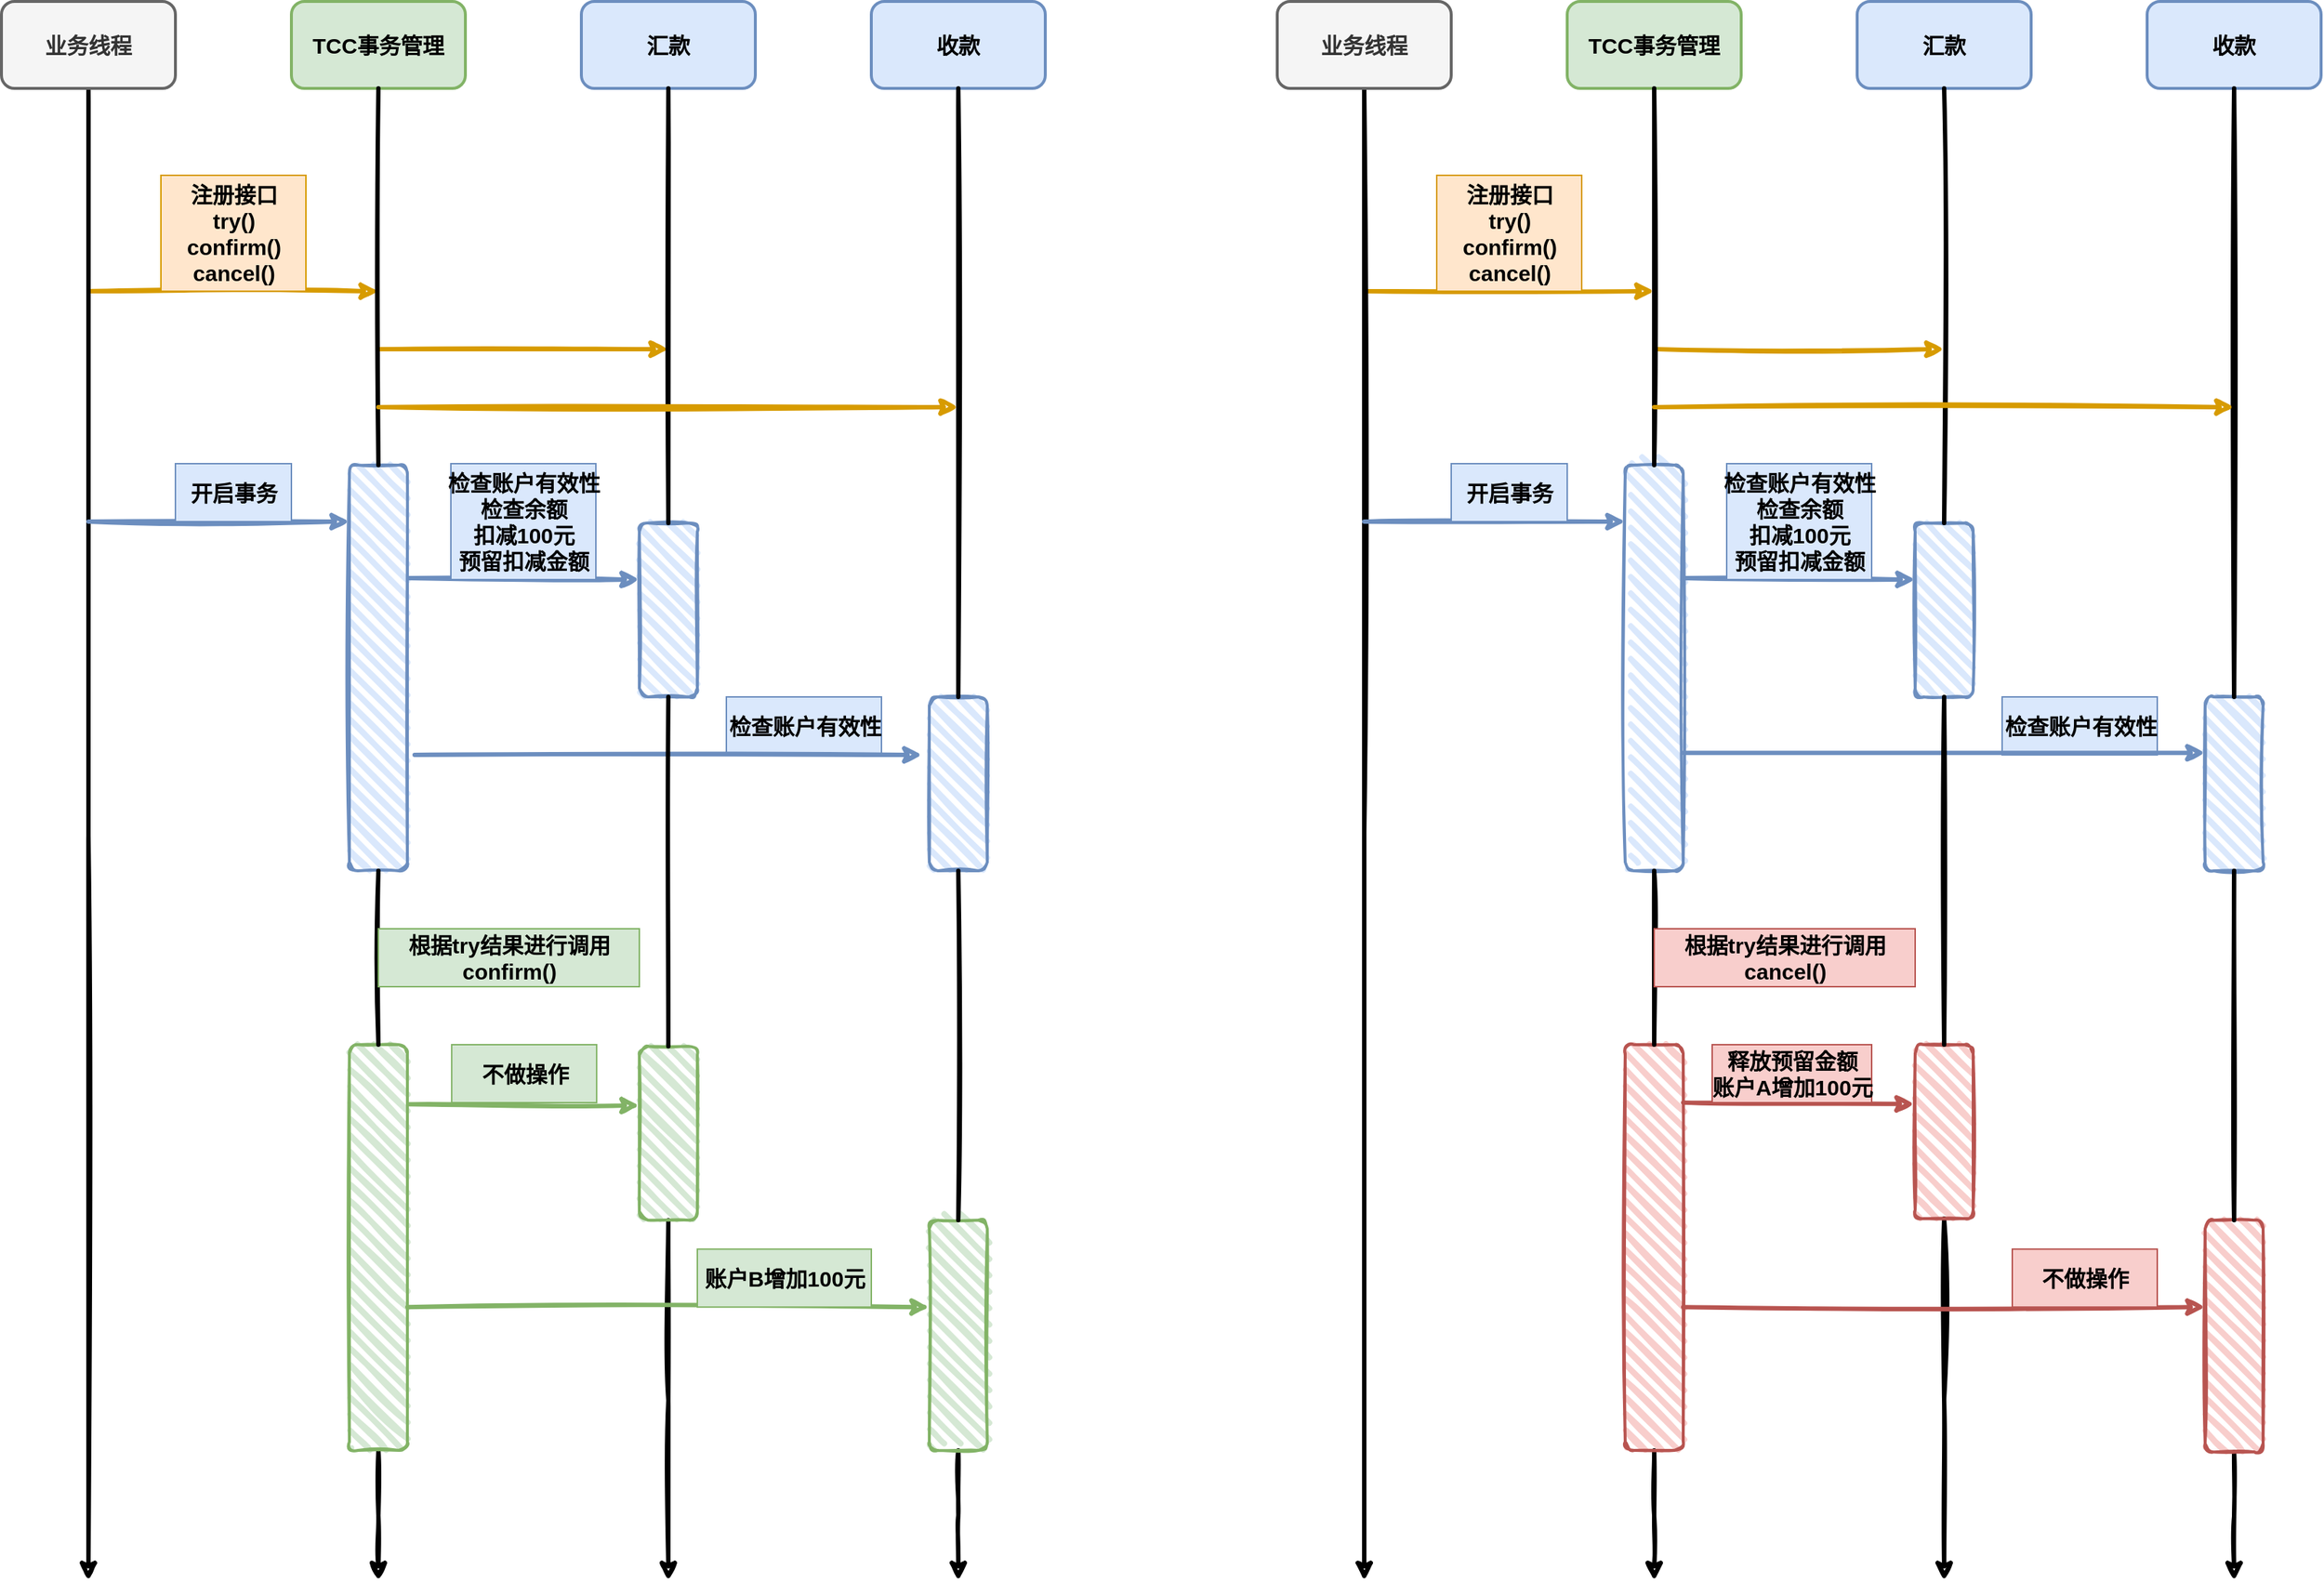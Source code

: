<mxfile version="20.6.0" type="github">
  <diagram id="JxlSLgnPTJC5Mw0aI4pB" name="第 1 页">
    <mxGraphModel dx="2102" dy="1187" grid="1" gridSize="10" guides="1" tooltips="1" connect="1" arrows="1" fold="1" page="1" pageScale="1" pageWidth="827" pageHeight="1169" math="0" shadow="0">
      <root>
        <mxCell id="0" />
        <mxCell id="1" parent="0" />
        <mxCell id="n8HiGkLM2AA-5ht5vvl_-16" style="edgeStyle=orthogonalEdgeStyle;rounded=0;orthogonalLoop=1;jettySize=auto;html=1;fontSize=15;strokeWidth=3;sketch=1;startArrow=none;" edge="1" parent="1" source="n8HiGkLM2AA-5ht5vvl_-95">
          <mxGeometry relative="1" as="geometry">
            <mxPoint x="580" y="1130" as="targetPoint" />
          </mxGeometry>
        </mxCell>
        <mxCell id="n8HiGkLM2AA-5ht5vvl_-17" value="TCC事务管理" style="rounded=1;whiteSpace=wrap;html=1;strokeWidth=2;fillWeight=4;hachureGap=8;hachureAngle=45;fillColor=#d5e8d4;sketch=0;strokeColor=#82b366;fontSize=15;fontStyle=1" vertex="1" parent="1">
          <mxGeometry x="520" y="40" width="120" height="60" as="geometry" />
        </mxCell>
        <mxCell id="n8HiGkLM2AA-5ht5vvl_-18" style="edgeStyle=orthogonalEdgeStyle;rounded=0;orthogonalLoop=1;jettySize=auto;html=1;fontSize=15;strokeWidth=3;sketch=1;startArrow=none;" edge="1" parent="1" source="n8HiGkLM2AA-5ht5vvl_-98">
          <mxGeometry relative="1" as="geometry">
            <mxPoint x="780" y="1130" as="targetPoint" />
          </mxGeometry>
        </mxCell>
        <mxCell id="n8HiGkLM2AA-5ht5vvl_-19" value="汇款" style="rounded=1;whiteSpace=wrap;html=1;strokeWidth=2;fillWeight=4;hachureGap=8;hachureAngle=45;fillColor=#dae8fc;sketch=0;strokeColor=#6c8ebf;fontSize=15;fontStyle=1" vertex="1" parent="1">
          <mxGeometry x="720" y="40" width="120" height="60" as="geometry" />
        </mxCell>
        <mxCell id="n8HiGkLM2AA-5ht5vvl_-20" style="edgeStyle=orthogonalEdgeStyle;rounded=0;orthogonalLoop=1;jettySize=auto;html=1;fontSize=15;strokeWidth=3;sketch=1;startArrow=none;" edge="1" parent="1" source="n8HiGkLM2AA-5ht5vvl_-100">
          <mxGeometry relative="1" as="geometry">
            <mxPoint x="980" y="1130" as="targetPoint" />
          </mxGeometry>
        </mxCell>
        <mxCell id="n8HiGkLM2AA-5ht5vvl_-21" value="收款" style="rounded=1;whiteSpace=wrap;html=1;strokeWidth=2;fillWeight=4;hachureGap=8;hachureAngle=45;fillColor=#dae8fc;sketch=0;strokeColor=#6c8ebf;fontSize=15;fontStyle=1" vertex="1" parent="1">
          <mxGeometry x="920" y="40" width="120" height="60" as="geometry" />
        </mxCell>
        <mxCell id="n8HiGkLM2AA-5ht5vvl_-22" value="" style="endArrow=classic;html=1;rounded=0;sketch=1;strokeWidth=3;fontSize=14;fillColor=#ffe6cc;strokeColor=#d79b00;" edge="1" parent="1">
          <mxGeometry width="50" height="50" relative="1" as="geometry">
            <mxPoint x="380.0" y="240.0" as="sourcePoint" />
            <mxPoint x="580.0" y="240.0" as="targetPoint" />
          </mxGeometry>
        </mxCell>
        <mxCell id="n8HiGkLM2AA-5ht5vvl_-55" style="edgeStyle=orthogonalEdgeStyle;rounded=0;orthogonalLoop=1;jettySize=auto;html=1;fontSize=15;strokeWidth=3;sketch=1;" edge="1" parent="1" source="n8HiGkLM2AA-5ht5vvl_-56">
          <mxGeometry relative="1" as="geometry">
            <mxPoint x="380" y="1130" as="targetPoint" />
          </mxGeometry>
        </mxCell>
        <mxCell id="n8HiGkLM2AA-5ht5vvl_-56" value="业务线程" style="rounded=1;whiteSpace=wrap;html=1;strokeWidth=2;fillWeight=4;hachureGap=8;hachureAngle=45;fillColor=#f5f5f5;sketch=0;strokeColor=#666666;fontSize=15;fontStyle=1;fontColor=#333333;" vertex="1" parent="1">
          <mxGeometry x="320" y="40" width="120" height="60" as="geometry" />
        </mxCell>
        <mxCell id="n8HiGkLM2AA-5ht5vvl_-57" value="" style="endArrow=classic;html=1;rounded=0;sketch=1;strokeWidth=3;fontSize=14;fillColor=#ffe6cc;strokeColor=#d79b00;" edge="1" parent="1">
          <mxGeometry width="50" height="50" relative="1" as="geometry">
            <mxPoint x="580.0" y="280.0" as="sourcePoint" />
            <mxPoint x="780.0" y="280.0" as="targetPoint" />
          </mxGeometry>
        </mxCell>
        <mxCell id="n8HiGkLM2AA-5ht5vvl_-81" value="" style="endArrow=classic;html=1;rounded=0;sketch=1;strokeWidth=3;fontSize=14;fillColor=#dae8fc;strokeColor=#6c8ebf;entryX=0;entryY=0;entryDx=0;entryDy=0;" edge="1" parent="1">
          <mxGeometry width="50" height="50" relative="1" as="geometry">
            <mxPoint x="380.0" y="399.0" as="sourcePoint" />
            <mxPoint x="560" y="399.0" as="targetPoint" />
          </mxGeometry>
        </mxCell>
        <mxCell id="n8HiGkLM2AA-5ht5vvl_-82" value="注册接口&lt;br style=&quot;font-size: 15px;&quot;&gt;try()&lt;br style=&quot;font-size: 15px;&quot;&gt;confirm()&lt;br style=&quot;font-size: 15px;&quot;&gt;cancel()" style="text;strokeColor=#d79b00;fillColor=#ffe6cc;html=1;fontSize=15;fontStyle=1;verticalAlign=middle;align=center;sketch=0;" vertex="1" parent="1">
          <mxGeometry x="430" y="160" width="100" height="80" as="geometry" />
        </mxCell>
        <mxCell id="n8HiGkLM2AA-5ht5vvl_-84" value="开启事务" style="text;strokeColor=#6c8ebf;fillColor=#dae8fc;html=1;fontSize=15;fontStyle=1;verticalAlign=middle;align=center;sketch=0;" vertex="1" parent="1">
          <mxGeometry x="440" y="359" width="80" height="40" as="geometry" />
        </mxCell>
        <mxCell id="n8HiGkLM2AA-5ht5vvl_-85" value="" style="rounded=1;whiteSpace=wrap;html=1;strokeWidth=2;fillWeight=4;hachureGap=8;hachureAngle=45;fillColor=#dae8fc;sketch=1;fontSize=15;strokeColor=#6c8ebf;" vertex="1" parent="1">
          <mxGeometry x="560" y="360" width="40" height="280" as="geometry" />
        </mxCell>
        <mxCell id="n8HiGkLM2AA-5ht5vvl_-86" value="" style="edgeStyle=orthogonalEdgeStyle;rounded=0;orthogonalLoop=1;jettySize=auto;html=1;fontSize=15;strokeWidth=3;sketch=1;endArrow=none;" edge="1" parent="1" source="n8HiGkLM2AA-5ht5vvl_-17" target="n8HiGkLM2AA-5ht5vvl_-85">
          <mxGeometry relative="1" as="geometry">
            <mxPoint x="580" y="1010" as="targetPoint" />
            <mxPoint x="580" y="100.0" as="sourcePoint" />
          </mxGeometry>
        </mxCell>
        <mxCell id="n8HiGkLM2AA-5ht5vvl_-87" value="" style="rounded=1;whiteSpace=wrap;html=1;strokeWidth=2;fillWeight=4;hachureGap=8;hachureAngle=45;fillColor=#dae8fc;sketch=1;fontSize=15;strokeColor=#6c8ebf;" vertex="1" parent="1">
          <mxGeometry x="760" y="400" width="40" height="120" as="geometry" />
        </mxCell>
        <mxCell id="n8HiGkLM2AA-5ht5vvl_-88" value="" style="edgeStyle=orthogonalEdgeStyle;rounded=0;orthogonalLoop=1;jettySize=auto;html=1;fontSize=15;strokeWidth=3;sketch=1;endArrow=none;" edge="1" parent="1" source="n8HiGkLM2AA-5ht5vvl_-19" target="n8HiGkLM2AA-5ht5vvl_-87">
          <mxGeometry relative="1" as="geometry">
            <mxPoint x="780" y="1010" as="targetPoint" />
            <mxPoint x="780" y="100.0" as="sourcePoint" />
          </mxGeometry>
        </mxCell>
        <mxCell id="n8HiGkLM2AA-5ht5vvl_-89" value="" style="rounded=1;whiteSpace=wrap;html=1;strokeWidth=2;fillWeight=4;hachureGap=8;hachureAngle=45;fillColor=#dae8fc;sketch=1;fontSize=15;strokeColor=#6c8ebf;" vertex="1" parent="1">
          <mxGeometry x="960" y="520" width="40" height="120" as="geometry" />
        </mxCell>
        <mxCell id="n8HiGkLM2AA-5ht5vvl_-90" value="" style="edgeStyle=orthogonalEdgeStyle;rounded=0;orthogonalLoop=1;jettySize=auto;html=1;fontSize=15;strokeWidth=3;sketch=1;endArrow=none;" edge="1" parent="1" source="n8HiGkLM2AA-5ht5vvl_-21" target="n8HiGkLM2AA-5ht5vvl_-89">
          <mxGeometry relative="1" as="geometry">
            <mxPoint x="980" y="1010" as="targetPoint" />
            <mxPoint x="980" y="100.0" as="sourcePoint" />
          </mxGeometry>
        </mxCell>
        <mxCell id="n8HiGkLM2AA-5ht5vvl_-91" value="" style="endArrow=classic;html=1;rounded=0;sketch=1;strokeWidth=3;fontSize=14;fillColor=#dae8fc;strokeColor=#6c8ebf;exitX=1.014;exitY=0.122;exitDx=0;exitDy=0;exitPerimeter=0;entryX=0;entryY=0.25;entryDx=0;entryDy=0;" edge="1" parent="1">
          <mxGeometry width="50" height="50" relative="1" as="geometry">
            <mxPoint x="600.56" y="438.04" as="sourcePoint" />
            <mxPoint x="760" y="439" as="targetPoint" />
          </mxGeometry>
        </mxCell>
        <mxCell id="n8HiGkLM2AA-5ht5vvl_-92" value="检查账户有效性&lt;br&gt;检查余额&lt;br&gt;扣减100元&lt;br&gt;预留扣减金额" style="text;strokeColor=#6c8ebf;fillColor=#dae8fc;html=1;fontSize=15;fontStyle=1;verticalAlign=middle;align=center;sketch=0;" vertex="1" parent="1">
          <mxGeometry x="630" y="359" width="100" height="80" as="geometry" />
        </mxCell>
        <mxCell id="n8HiGkLM2AA-5ht5vvl_-93" value="检查账户有效性" style="text;strokeColor=#6c8ebf;fillColor=#dae8fc;html=1;fontSize=15;fontStyle=1;verticalAlign=middle;align=center;sketch=0;" vertex="1" parent="1">
          <mxGeometry x="820" y="520" width="107" height="40" as="geometry" />
        </mxCell>
        <mxCell id="n8HiGkLM2AA-5ht5vvl_-94" value="" style="endArrow=classic;html=1;rounded=0;sketch=1;strokeWidth=3;fontSize=14;fillColor=#dae8fc;strokeColor=#6c8ebf;exitX=1.014;exitY=0.122;exitDx=0;exitDy=0;exitPerimeter=0;" edge="1" parent="1">
          <mxGeometry width="50" height="50" relative="1" as="geometry">
            <mxPoint x="605" y="560" as="sourcePoint" />
            <mxPoint x="955" y="560" as="targetPoint" />
          </mxGeometry>
        </mxCell>
        <mxCell id="n8HiGkLM2AA-5ht5vvl_-95" value="" style="rounded=1;whiteSpace=wrap;html=1;strokeWidth=2;fillWeight=4;hachureGap=8;hachureAngle=45;fillColor=#d5e8d4;sketch=1;fontSize=15;strokeColor=#82b366;" vertex="1" parent="1">
          <mxGeometry x="560" y="760" width="40" height="280" as="geometry" />
        </mxCell>
        <mxCell id="n8HiGkLM2AA-5ht5vvl_-96" value="" style="edgeStyle=orthogonalEdgeStyle;rounded=0;orthogonalLoop=1;jettySize=auto;html=1;fontSize=15;strokeWidth=3;sketch=1;startArrow=none;endArrow=none;" edge="1" parent="1" source="n8HiGkLM2AA-5ht5vvl_-85" target="n8HiGkLM2AA-5ht5vvl_-95">
          <mxGeometry relative="1" as="geometry">
            <mxPoint x="580" y="1010" as="targetPoint" />
            <mxPoint x="580" y="680" as="sourcePoint" />
          </mxGeometry>
        </mxCell>
        <mxCell id="n8HiGkLM2AA-5ht5vvl_-97" value="根据try结果进行调用&lt;br&gt;confirm()" style="text;strokeColor=#82b366;fillColor=#d5e8d4;html=1;fontSize=15;fontStyle=1;verticalAlign=middle;align=center;" vertex="1" parent="1">
          <mxGeometry x="580" y="680" width="180" height="40" as="geometry" />
        </mxCell>
        <mxCell id="n8HiGkLM2AA-5ht5vvl_-98" value="" style="rounded=1;whiteSpace=wrap;html=1;strokeWidth=2;fillWeight=4;hachureGap=8;hachureAngle=45;fillColor=#d5e8d4;sketch=1;fontSize=15;strokeColor=#82b366;" vertex="1" parent="1">
          <mxGeometry x="760" y="761.11" width="40" height="120" as="geometry" />
        </mxCell>
        <mxCell id="n8HiGkLM2AA-5ht5vvl_-99" value="" style="edgeStyle=orthogonalEdgeStyle;rounded=0;orthogonalLoop=1;jettySize=auto;html=1;fontSize=15;strokeWidth=3;sketch=1;startArrow=none;endArrow=none;" edge="1" parent="1" source="n8HiGkLM2AA-5ht5vvl_-87" target="n8HiGkLM2AA-5ht5vvl_-98">
          <mxGeometry relative="1" as="geometry">
            <mxPoint x="780" y="1010.0" as="targetPoint" />
            <mxPoint x="780" y="520" as="sourcePoint" />
          </mxGeometry>
        </mxCell>
        <mxCell id="n8HiGkLM2AA-5ht5vvl_-100" value="" style="rounded=1;whiteSpace=wrap;html=1;strokeWidth=2;fillWeight=4;hachureGap=8;hachureAngle=45;fillColor=#d5e8d4;sketch=1;fontSize=15;strokeColor=#82b366;" vertex="1" parent="1">
          <mxGeometry x="960" y="881.11" width="40" height="158.89" as="geometry" />
        </mxCell>
        <mxCell id="n8HiGkLM2AA-5ht5vvl_-101" value="" style="edgeStyle=orthogonalEdgeStyle;rounded=0;orthogonalLoop=1;jettySize=auto;html=1;fontSize=15;strokeWidth=3;sketch=1;startArrow=none;endArrow=none;" edge="1" parent="1" source="n8HiGkLM2AA-5ht5vvl_-89" target="n8HiGkLM2AA-5ht5vvl_-100">
          <mxGeometry relative="1" as="geometry">
            <mxPoint x="980" y="1130.0" as="targetPoint" />
            <mxPoint x="980" y="680" as="sourcePoint" />
          </mxGeometry>
        </mxCell>
        <mxCell id="n8HiGkLM2AA-5ht5vvl_-102" value="" style="endArrow=classic;html=1;rounded=0;sketch=1;strokeWidth=3;fontSize=14;fillColor=#d5e8d4;strokeColor=#82b366;exitX=1.014;exitY=0.122;exitDx=0;exitDy=0;exitPerimeter=0;entryX=0;entryY=0.25;entryDx=0;entryDy=0;" edge="1" parent="1">
          <mxGeometry width="50" height="50" relative="1" as="geometry">
            <mxPoint x="600" y="941.11" as="sourcePoint" />
            <mxPoint x="960" y="941.11" as="targetPoint" />
          </mxGeometry>
        </mxCell>
        <mxCell id="n8HiGkLM2AA-5ht5vvl_-103" value="" style="endArrow=classic;html=1;rounded=0;sketch=1;strokeWidth=3;fontSize=14;fillColor=#d5e8d4;strokeColor=#82b366;exitX=1.014;exitY=0.122;exitDx=0;exitDy=0;exitPerimeter=0;entryX=0;entryY=0.25;entryDx=0;entryDy=0;" edge="1" parent="1">
          <mxGeometry width="50" height="50" relative="1" as="geometry">
            <mxPoint x="600.56" y="801.11" as="sourcePoint" />
            <mxPoint x="760" y="802.07" as="targetPoint" />
          </mxGeometry>
        </mxCell>
        <mxCell id="n8HiGkLM2AA-5ht5vvl_-104" value="账户B增加100元" style="text;strokeColor=#82b366;fillColor=#d5e8d4;html=1;fontSize=15;fontStyle=1;verticalAlign=middle;align=center;sketch=0;" vertex="1" parent="1">
          <mxGeometry x="800" y="901.11" width="120" height="40" as="geometry" />
        </mxCell>
        <mxCell id="n8HiGkLM2AA-5ht5vvl_-105" value="不做操作" style="text;strokeColor=#82b366;fillColor=#d5e8d4;html=1;fontSize=15;fontStyle=1;verticalAlign=middle;align=center;sketch=0;" vertex="1" parent="1">
          <mxGeometry x="630.56" y="760" width="100" height="40" as="geometry" />
        </mxCell>
        <mxCell id="n8HiGkLM2AA-5ht5vvl_-106" style="edgeStyle=orthogonalEdgeStyle;rounded=0;orthogonalLoop=1;jettySize=auto;html=1;fontSize=15;strokeWidth=3;sketch=1;startArrow=none;" edge="1" parent="1" source="n8HiGkLM2AA-5ht5vvl_-129">
          <mxGeometry relative="1" as="geometry">
            <mxPoint x="1460" y="1130" as="targetPoint" />
          </mxGeometry>
        </mxCell>
        <mxCell id="n8HiGkLM2AA-5ht5vvl_-107" value="TCC事务管理" style="rounded=1;whiteSpace=wrap;html=1;strokeWidth=2;fillWeight=4;hachureGap=8;hachureAngle=45;fillColor=#d5e8d4;sketch=0;strokeColor=#82b366;fontSize=15;fontStyle=1" vertex="1" parent="1">
          <mxGeometry x="1400" y="40" width="120" height="60" as="geometry" />
        </mxCell>
        <mxCell id="n8HiGkLM2AA-5ht5vvl_-108" style="edgeStyle=orthogonalEdgeStyle;rounded=0;orthogonalLoop=1;jettySize=auto;html=1;fontSize=15;strokeWidth=3;sketch=1;startArrow=none;" edge="1" parent="1" source="n8HiGkLM2AA-5ht5vvl_-132">
          <mxGeometry relative="1" as="geometry">
            <mxPoint x="1660" y="1130" as="targetPoint" />
          </mxGeometry>
        </mxCell>
        <mxCell id="n8HiGkLM2AA-5ht5vvl_-109" value="汇款" style="rounded=1;whiteSpace=wrap;html=1;strokeWidth=2;fillWeight=4;hachureGap=8;hachureAngle=45;fillColor=#dae8fc;sketch=0;strokeColor=#6c8ebf;fontSize=15;fontStyle=1" vertex="1" parent="1">
          <mxGeometry x="1600" y="40" width="120" height="60" as="geometry" />
        </mxCell>
        <mxCell id="n8HiGkLM2AA-5ht5vvl_-110" style="edgeStyle=orthogonalEdgeStyle;rounded=0;orthogonalLoop=1;jettySize=auto;html=1;fontSize=15;strokeWidth=3;sketch=1;startArrow=none;" edge="1" parent="1" source="n8HiGkLM2AA-5ht5vvl_-134">
          <mxGeometry relative="1" as="geometry">
            <mxPoint x="1860" y="1130" as="targetPoint" />
          </mxGeometry>
        </mxCell>
        <mxCell id="n8HiGkLM2AA-5ht5vvl_-111" value="收款" style="rounded=1;whiteSpace=wrap;html=1;strokeWidth=2;fillWeight=4;hachureGap=8;hachureAngle=45;fillColor=#dae8fc;sketch=0;strokeColor=#6c8ebf;fontSize=15;fontStyle=1" vertex="1" parent="1">
          <mxGeometry x="1800" y="40" width="120" height="60" as="geometry" />
        </mxCell>
        <mxCell id="n8HiGkLM2AA-5ht5vvl_-112" value="" style="endArrow=classic;html=1;rounded=0;sketch=1;strokeWidth=3;fontSize=14;fillColor=#ffe6cc;strokeColor=#d79b00;" edge="1" parent="1">
          <mxGeometry width="50" height="50" relative="1" as="geometry">
            <mxPoint x="1260.0" y="240.0" as="sourcePoint" />
            <mxPoint x="1460.0" y="240.0" as="targetPoint" />
          </mxGeometry>
        </mxCell>
        <mxCell id="n8HiGkLM2AA-5ht5vvl_-113" style="edgeStyle=orthogonalEdgeStyle;rounded=0;orthogonalLoop=1;jettySize=auto;html=1;fontSize=15;strokeWidth=3;sketch=1;" edge="1" parent="1" source="n8HiGkLM2AA-5ht5vvl_-114">
          <mxGeometry relative="1" as="geometry">
            <mxPoint x="1260.0" y="1130" as="targetPoint" />
          </mxGeometry>
        </mxCell>
        <mxCell id="n8HiGkLM2AA-5ht5vvl_-114" value="业务线程" style="rounded=1;whiteSpace=wrap;html=1;strokeWidth=2;fillWeight=4;hachureGap=8;hachureAngle=45;fillColor=#f5f5f5;sketch=0;strokeColor=#666666;fontSize=15;fontStyle=1;fontColor=#333333;" vertex="1" parent="1">
          <mxGeometry x="1200" y="40" width="120" height="60" as="geometry" />
        </mxCell>
        <mxCell id="n8HiGkLM2AA-5ht5vvl_-115" value="" style="endArrow=classic;html=1;rounded=0;sketch=1;strokeWidth=3;fontSize=14;fillColor=#ffe6cc;strokeColor=#d79b00;" edge="1" parent="1">
          <mxGeometry width="50" height="50" relative="1" as="geometry">
            <mxPoint x="1460" y="280.0" as="sourcePoint" />
            <mxPoint x="1660.0" y="280.0" as="targetPoint" />
          </mxGeometry>
        </mxCell>
        <mxCell id="n8HiGkLM2AA-5ht5vvl_-116" value="" style="endArrow=classic;html=1;rounded=0;sketch=1;strokeWidth=3;fontSize=14;fillColor=#dae8fc;strokeColor=#6c8ebf;entryX=0;entryY=0;entryDx=0;entryDy=0;" edge="1" parent="1">
          <mxGeometry width="50" height="50" relative="1" as="geometry">
            <mxPoint x="1260.0" y="399.0" as="sourcePoint" />
            <mxPoint x="1440.0" y="399.0" as="targetPoint" />
          </mxGeometry>
        </mxCell>
        <mxCell id="n8HiGkLM2AA-5ht5vvl_-117" value="注册接口&lt;br style=&quot;font-size: 15px;&quot;&gt;try()&lt;br style=&quot;font-size: 15px;&quot;&gt;confirm()&lt;br style=&quot;font-size: 15px;&quot;&gt;cancel()" style="text;strokeColor=#d79b00;fillColor=#ffe6cc;html=1;fontSize=15;fontStyle=1;verticalAlign=middle;align=center;sketch=0;" vertex="1" parent="1">
          <mxGeometry x="1310" y="160" width="100" height="80" as="geometry" />
        </mxCell>
        <mxCell id="n8HiGkLM2AA-5ht5vvl_-118" value="开启事务" style="text;strokeColor=#6c8ebf;fillColor=#dae8fc;html=1;fontSize=15;fontStyle=1;verticalAlign=middle;align=center;sketch=0;" vertex="1" parent="1">
          <mxGeometry x="1320" y="359" width="80" height="40" as="geometry" />
        </mxCell>
        <mxCell id="n8HiGkLM2AA-5ht5vvl_-119" value="" style="rounded=1;whiteSpace=wrap;html=1;strokeWidth=2;fillWeight=4;hachureGap=8;hachureAngle=45;fillColor=#dae8fc;sketch=1;fontSize=15;strokeColor=#6c8ebf;" vertex="1" parent="1">
          <mxGeometry x="1440" y="360" width="40" height="280" as="geometry" />
        </mxCell>
        <mxCell id="n8HiGkLM2AA-5ht5vvl_-120" value="" style="edgeStyle=orthogonalEdgeStyle;rounded=0;orthogonalLoop=1;jettySize=auto;html=1;fontSize=15;strokeWidth=3;sketch=1;endArrow=none;" edge="1" parent="1" source="n8HiGkLM2AA-5ht5vvl_-107" target="n8HiGkLM2AA-5ht5vvl_-119">
          <mxGeometry relative="1" as="geometry">
            <mxPoint x="1460" y="1010" as="targetPoint" />
            <mxPoint x="1460" y="100.0" as="sourcePoint" />
          </mxGeometry>
        </mxCell>
        <mxCell id="n8HiGkLM2AA-5ht5vvl_-121" value="" style="rounded=1;whiteSpace=wrap;html=1;strokeWidth=2;fillWeight=4;hachureGap=8;hachureAngle=45;fillColor=#dae8fc;sketch=1;fontSize=15;strokeColor=#6c8ebf;" vertex="1" parent="1">
          <mxGeometry x="1640" y="400" width="40" height="120" as="geometry" />
        </mxCell>
        <mxCell id="n8HiGkLM2AA-5ht5vvl_-122" value="" style="edgeStyle=orthogonalEdgeStyle;rounded=0;orthogonalLoop=1;jettySize=auto;html=1;fontSize=15;strokeWidth=3;sketch=1;endArrow=none;" edge="1" parent="1" source="n8HiGkLM2AA-5ht5vvl_-109" target="n8HiGkLM2AA-5ht5vvl_-121">
          <mxGeometry relative="1" as="geometry">
            <mxPoint x="1660" y="1010" as="targetPoint" />
            <mxPoint x="1660" y="100.0" as="sourcePoint" />
          </mxGeometry>
        </mxCell>
        <mxCell id="n8HiGkLM2AA-5ht5vvl_-123" value="" style="rounded=1;whiteSpace=wrap;html=1;strokeWidth=2;fillWeight=4;hachureGap=8;hachureAngle=45;fillColor=#dae8fc;sketch=1;fontSize=15;strokeColor=#6c8ebf;" vertex="1" parent="1">
          <mxGeometry x="1840" y="520" width="40" height="120" as="geometry" />
        </mxCell>
        <mxCell id="n8HiGkLM2AA-5ht5vvl_-124" value="" style="edgeStyle=orthogonalEdgeStyle;rounded=0;orthogonalLoop=1;jettySize=auto;html=1;fontSize=15;strokeWidth=3;sketch=1;endArrow=none;" edge="1" parent="1" source="n8HiGkLM2AA-5ht5vvl_-111" target="n8HiGkLM2AA-5ht5vvl_-123">
          <mxGeometry relative="1" as="geometry">
            <mxPoint x="1860" y="1010" as="targetPoint" />
            <mxPoint x="1860" y="100.0" as="sourcePoint" />
          </mxGeometry>
        </mxCell>
        <mxCell id="n8HiGkLM2AA-5ht5vvl_-125" value="" style="endArrow=classic;html=1;rounded=0;sketch=1;strokeWidth=3;fontSize=14;fillColor=#dae8fc;strokeColor=#6c8ebf;exitX=1.014;exitY=0.122;exitDx=0;exitDy=0;exitPerimeter=0;entryX=0;entryY=0.25;entryDx=0;entryDy=0;" edge="1" parent="1">
          <mxGeometry width="50" height="50" relative="1" as="geometry">
            <mxPoint x="1480.56" y="438.04" as="sourcePoint" />
            <mxPoint x="1640" y="439.0" as="targetPoint" />
          </mxGeometry>
        </mxCell>
        <mxCell id="n8HiGkLM2AA-5ht5vvl_-126" value="检查账户有效性&lt;br&gt;检查余额&lt;br&gt;扣减100元&lt;br&gt;预留扣减金额" style="text;strokeColor=#6c8ebf;fillColor=#dae8fc;html=1;fontSize=15;fontStyle=1;verticalAlign=middle;align=center;sketch=0;" vertex="1" parent="1">
          <mxGeometry x="1510" y="359" width="100" height="80" as="geometry" />
        </mxCell>
        <mxCell id="n8HiGkLM2AA-5ht5vvl_-127" value="检查账户有效性" style="text;strokeColor=#6c8ebf;fillColor=#dae8fc;html=1;fontSize=15;fontStyle=1;verticalAlign=middle;align=center;sketch=0;" vertex="1" parent="1">
          <mxGeometry x="1700" y="520" width="107" height="40" as="geometry" />
        </mxCell>
        <mxCell id="n8HiGkLM2AA-5ht5vvl_-128" value="" style="endArrow=classic;html=1;rounded=0;sketch=1;strokeWidth=3;fontSize=14;fillColor=#dae8fc;strokeColor=#6c8ebf;exitX=1.014;exitY=0.122;exitDx=0;exitDy=0;exitPerimeter=0;" edge="1" parent="1">
          <mxGeometry width="50" height="50" relative="1" as="geometry">
            <mxPoint x="1480" y="558.57" as="sourcePoint" />
            <mxPoint x="1840" y="558.57" as="targetPoint" />
          </mxGeometry>
        </mxCell>
        <mxCell id="n8HiGkLM2AA-5ht5vvl_-129" value="" style="rounded=1;whiteSpace=wrap;html=1;strokeWidth=2;fillWeight=4;hachureGap=8;hachureAngle=45;fillColor=#f8cecc;sketch=1;fontSize=15;strokeColor=#b85450;" vertex="1" parent="1">
          <mxGeometry x="1440" y="760" width="40" height="280" as="geometry" />
        </mxCell>
        <mxCell id="n8HiGkLM2AA-5ht5vvl_-130" value="" style="edgeStyle=orthogonalEdgeStyle;rounded=0;orthogonalLoop=1;jettySize=auto;html=1;fontSize=15;strokeWidth=3;sketch=1;startArrow=none;endArrow=none;" edge="1" parent="1" source="n8HiGkLM2AA-5ht5vvl_-119" target="n8HiGkLM2AA-5ht5vvl_-129">
          <mxGeometry relative="1" as="geometry">
            <mxPoint x="1460" y="1010" as="targetPoint" />
            <mxPoint x="1460" y="680" as="sourcePoint" />
          </mxGeometry>
        </mxCell>
        <mxCell id="n8HiGkLM2AA-5ht5vvl_-131" value="根据try结果进行调用&lt;br&gt;cancel()" style="text;strokeColor=#b85450;fillColor=#f8cecc;html=1;fontSize=15;fontStyle=1;verticalAlign=middle;align=center;" vertex="1" parent="1">
          <mxGeometry x="1460" y="680" width="180" height="40" as="geometry" />
        </mxCell>
        <mxCell id="n8HiGkLM2AA-5ht5vvl_-132" value="" style="rounded=1;whiteSpace=wrap;html=1;strokeWidth=2;fillWeight=4;hachureGap=8;hachureAngle=45;fillColor=#f8cecc;sketch=1;fontSize=15;strokeColor=#b85450;" vertex="1" parent="1">
          <mxGeometry x="1640" y="760" width="40" height="120" as="geometry" />
        </mxCell>
        <mxCell id="n8HiGkLM2AA-5ht5vvl_-133" value="" style="edgeStyle=orthogonalEdgeStyle;rounded=0;orthogonalLoop=1;jettySize=auto;html=1;fontSize=15;strokeWidth=3;sketch=1;startArrow=none;endArrow=none;" edge="1" parent="1" source="n8HiGkLM2AA-5ht5vvl_-121" target="n8HiGkLM2AA-5ht5vvl_-132">
          <mxGeometry relative="1" as="geometry">
            <mxPoint x="1660" y="1010.0" as="targetPoint" />
            <mxPoint x="1660" y="520" as="sourcePoint" />
          </mxGeometry>
        </mxCell>
        <mxCell id="n8HiGkLM2AA-5ht5vvl_-134" value="" style="rounded=1;whiteSpace=wrap;html=1;strokeWidth=2;fillWeight=4;hachureGap=8;hachureAngle=45;fillColor=#f8cecc;sketch=1;fontSize=15;strokeColor=#b85450;" vertex="1" parent="1">
          <mxGeometry x="1840" y="881.11" width="40" height="160" as="geometry" />
        </mxCell>
        <mxCell id="n8HiGkLM2AA-5ht5vvl_-135" value="" style="edgeStyle=orthogonalEdgeStyle;rounded=0;orthogonalLoop=1;jettySize=auto;html=1;fontSize=15;strokeWidth=3;sketch=1;startArrow=none;endArrow=none;" edge="1" parent="1" source="n8HiGkLM2AA-5ht5vvl_-123" target="n8HiGkLM2AA-5ht5vvl_-134">
          <mxGeometry relative="1" as="geometry">
            <mxPoint x="1860" y="1130.0" as="targetPoint" />
            <mxPoint x="1860" y="680" as="sourcePoint" />
          </mxGeometry>
        </mxCell>
        <mxCell id="n8HiGkLM2AA-5ht5vvl_-136" value="" style="endArrow=classic;html=1;rounded=0;sketch=1;strokeWidth=3;fontSize=14;fillColor=#f8cecc;strokeColor=#b85450;exitX=1.014;exitY=0.122;exitDx=0;exitDy=0;exitPerimeter=0;entryX=0;entryY=0.25;entryDx=0;entryDy=0;" edge="1" parent="1">
          <mxGeometry width="50" height="50" relative="1" as="geometry">
            <mxPoint x="1480" y="941.11" as="sourcePoint" />
            <mxPoint x="1840" y="941.11" as="targetPoint" />
          </mxGeometry>
        </mxCell>
        <mxCell id="n8HiGkLM2AA-5ht5vvl_-137" value="" style="endArrow=classic;html=1;rounded=0;sketch=1;strokeWidth=3;fontSize=14;fillColor=#f8cecc;strokeColor=#b85450;exitX=1.014;exitY=0.122;exitDx=0;exitDy=0;exitPerimeter=0;entryX=0;entryY=0.25;entryDx=0;entryDy=0;" edge="1" parent="1">
          <mxGeometry width="50" height="50" relative="1" as="geometry">
            <mxPoint x="1480" y="800" as="sourcePoint" />
            <mxPoint x="1639.44" y="800.96" as="targetPoint" />
          </mxGeometry>
        </mxCell>
        <mxCell id="n8HiGkLM2AA-5ht5vvl_-138" value="不做操作" style="text;strokeColor=#b85450;fillColor=#f8cecc;html=1;fontSize=15;fontStyle=1;verticalAlign=middle;align=center;sketch=0;" vertex="1" parent="1">
          <mxGeometry x="1707" y="901.11" width="100" height="40" as="geometry" />
        </mxCell>
        <mxCell id="n8HiGkLM2AA-5ht5vvl_-139" value="释放预留金额&lt;br&gt;账户A增加100元" style="text;strokeColor=#b85450;fillColor=#f8cecc;html=1;fontSize=15;fontStyle=1;verticalAlign=middle;align=center;sketch=0;" vertex="1" parent="1">
          <mxGeometry x="1500" y="760" width="110" height="40" as="geometry" />
        </mxCell>
        <mxCell id="n8HiGkLM2AA-5ht5vvl_-140" value="" style="endArrow=classic;html=1;rounded=0;sketch=1;strokeWidth=3;fontSize=14;fillColor=#ffe6cc;strokeColor=#d79b00;" edge="1" parent="1">
          <mxGeometry width="50" height="50" relative="1" as="geometry">
            <mxPoint x="580.0" y="320.0" as="sourcePoint" />
            <mxPoint x="980" y="320" as="targetPoint" />
          </mxGeometry>
        </mxCell>
        <mxCell id="n8HiGkLM2AA-5ht5vvl_-141" value="" style="endArrow=classic;html=1;rounded=0;sketch=1;strokeWidth=3;fontSize=14;fillColor=#ffe6cc;strokeColor=#d79b00;" edge="1" parent="1">
          <mxGeometry width="50" height="50" relative="1" as="geometry">
            <mxPoint x="1460.0" y="320.0" as="sourcePoint" />
            <mxPoint x="1860" y="320" as="targetPoint" />
          </mxGeometry>
        </mxCell>
      </root>
    </mxGraphModel>
  </diagram>
</mxfile>

